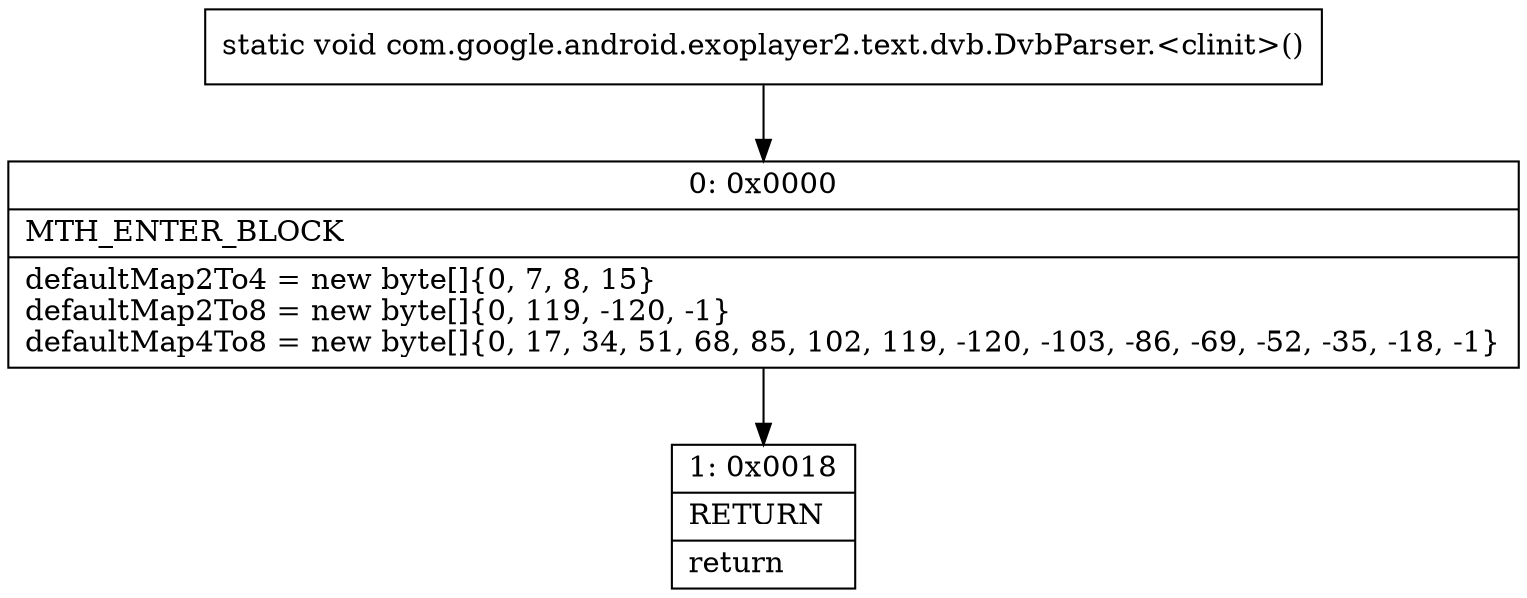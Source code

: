 digraph "CFG forcom.google.android.exoplayer2.text.dvb.DvbParser.\<clinit\>()V" {
Node_0 [shape=record,label="{0\:\ 0x0000|MTH_ENTER_BLOCK\l|defaultMap2To4 = new byte[]\{0, 7, 8, 15\}\ldefaultMap2To8 = new byte[]\{0, 119, \-120, \-1\}\ldefaultMap4To8 = new byte[]\{0, 17, 34, 51, 68, 85, 102, 119, \-120, \-103, \-86, \-69, \-52, \-35, \-18, \-1\}\l}"];
Node_1 [shape=record,label="{1\:\ 0x0018|RETURN\l|return\l}"];
MethodNode[shape=record,label="{static void com.google.android.exoplayer2.text.dvb.DvbParser.\<clinit\>() }"];
MethodNode -> Node_0;
Node_0 -> Node_1;
}


